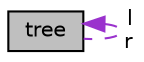 digraph "tree"
{
 // LATEX_PDF_SIZE
  edge [fontname="Helvetica",fontsize="10",labelfontname="Helvetica",labelfontsize="10"];
  node [fontname="Helvetica",fontsize="10",shape=record];
  Node1 [label="tree",height=0.2,width=0.4,color="black", fillcolor="grey75", style="filled", fontcolor="black",tooltip="Definição da árvore binária."];
  Node1 -> Node1 [dir="back",color="darkorchid3",fontsize="10",style="dashed",label=" l\nr" ];
}
